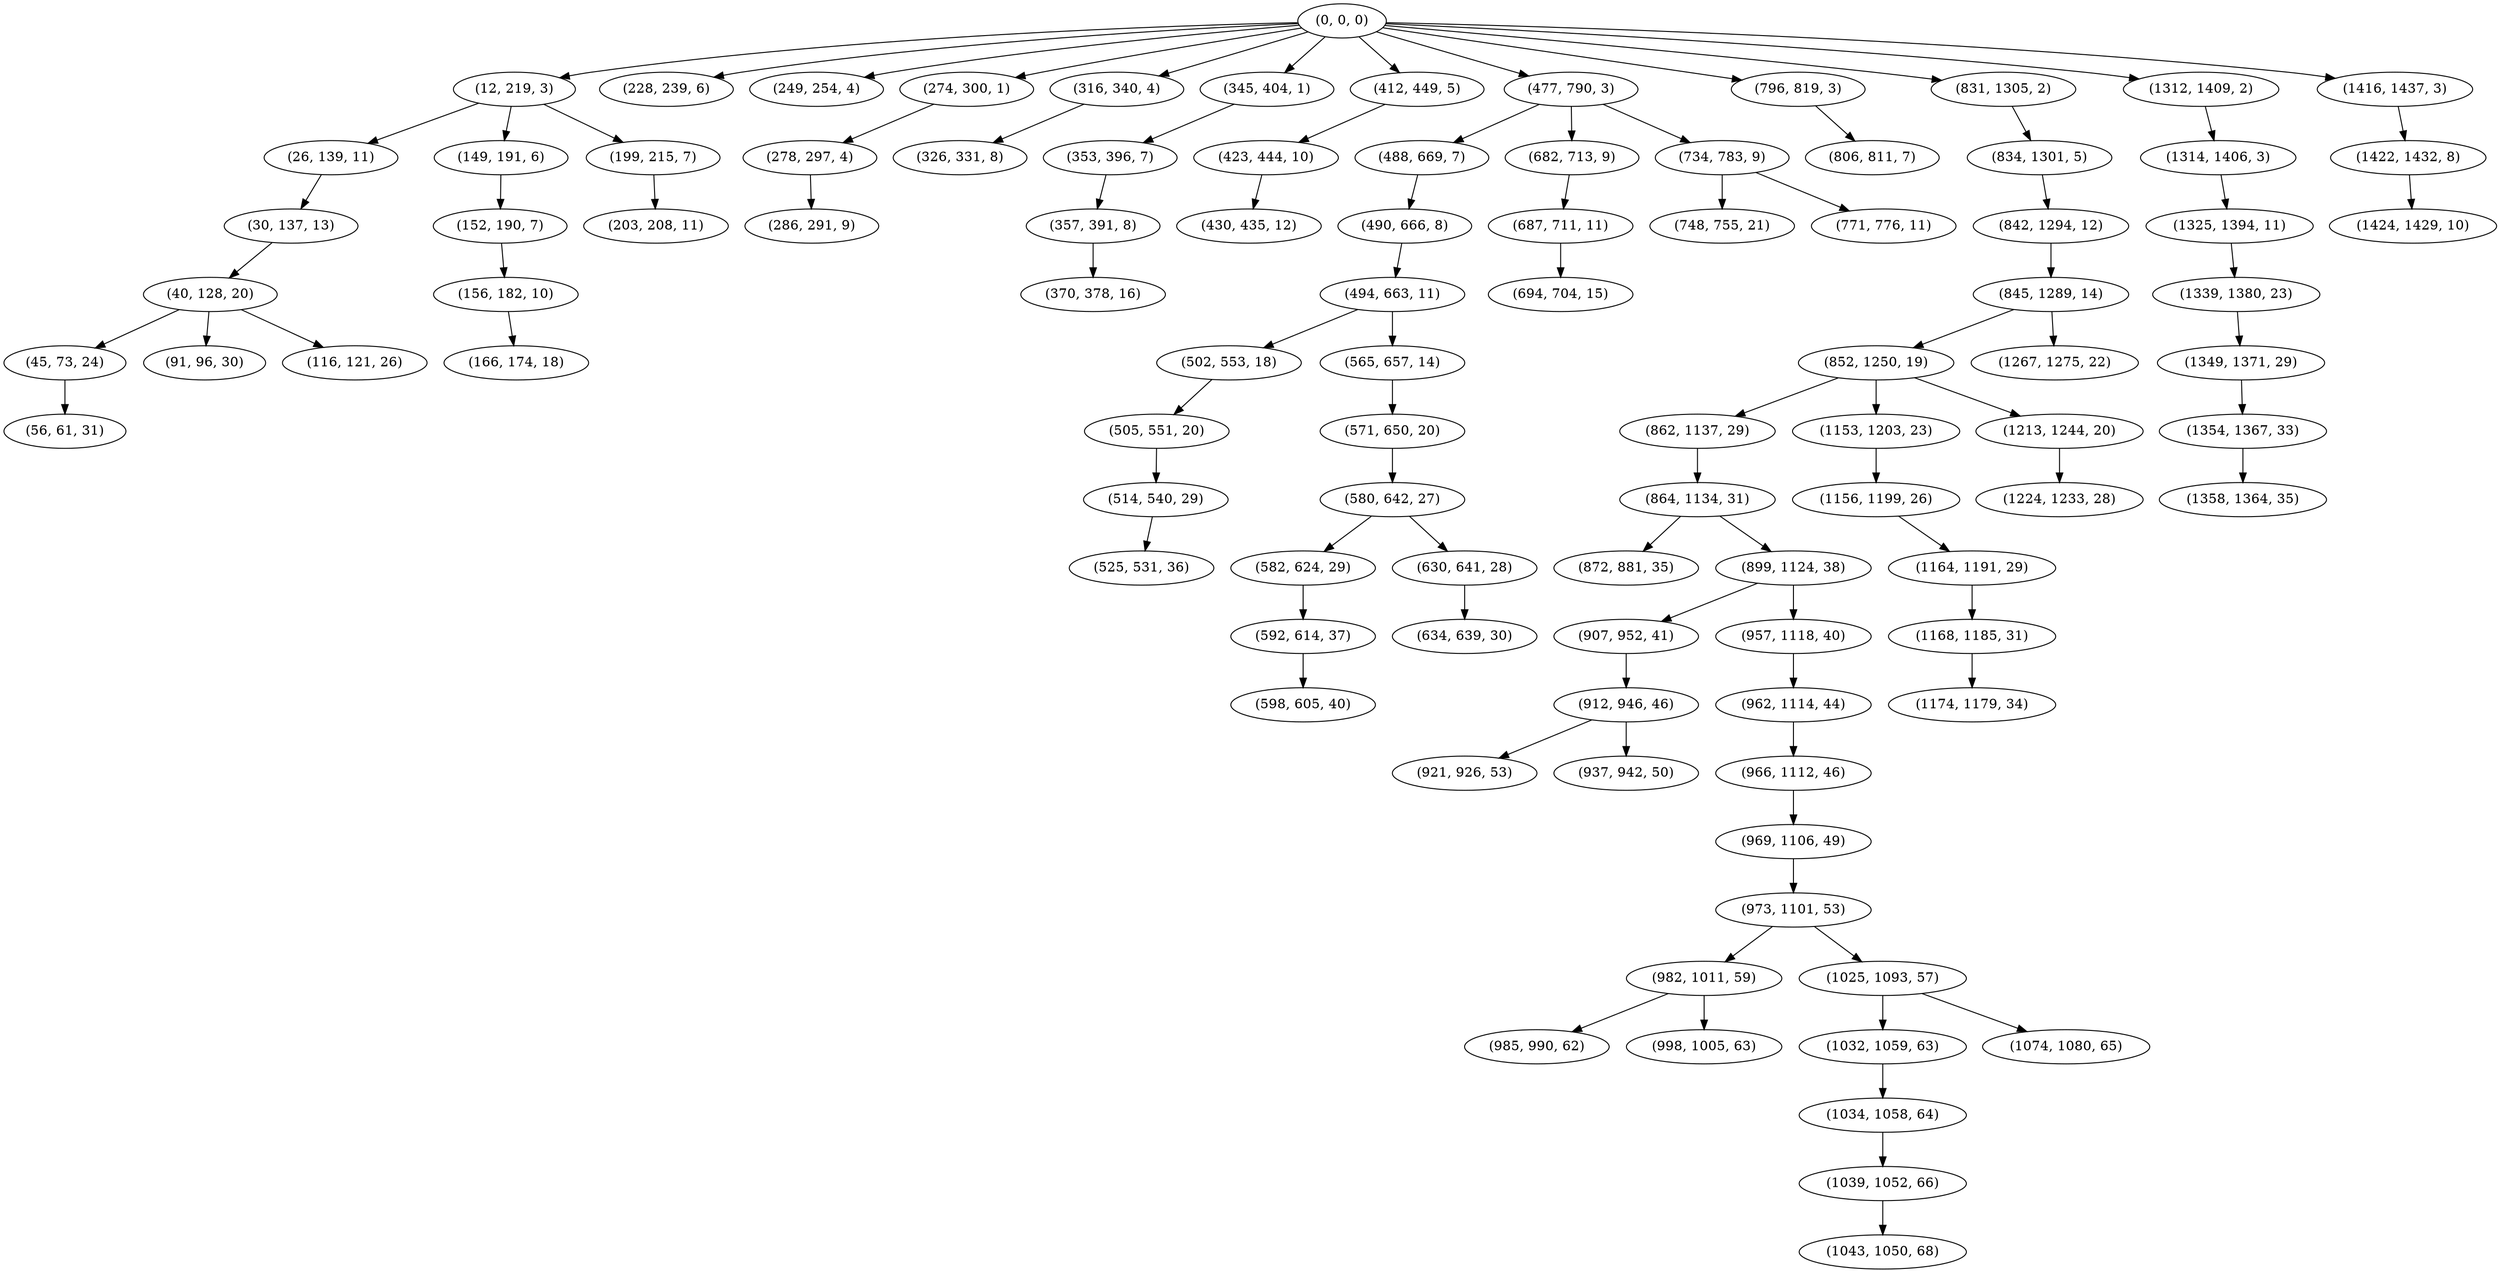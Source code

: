 digraph tree {
    "(0, 0, 0)";
    "(12, 219, 3)";
    "(26, 139, 11)";
    "(30, 137, 13)";
    "(40, 128, 20)";
    "(45, 73, 24)";
    "(56, 61, 31)";
    "(91, 96, 30)";
    "(116, 121, 26)";
    "(149, 191, 6)";
    "(152, 190, 7)";
    "(156, 182, 10)";
    "(166, 174, 18)";
    "(199, 215, 7)";
    "(203, 208, 11)";
    "(228, 239, 6)";
    "(249, 254, 4)";
    "(274, 300, 1)";
    "(278, 297, 4)";
    "(286, 291, 9)";
    "(316, 340, 4)";
    "(326, 331, 8)";
    "(345, 404, 1)";
    "(353, 396, 7)";
    "(357, 391, 8)";
    "(370, 378, 16)";
    "(412, 449, 5)";
    "(423, 444, 10)";
    "(430, 435, 12)";
    "(477, 790, 3)";
    "(488, 669, 7)";
    "(490, 666, 8)";
    "(494, 663, 11)";
    "(502, 553, 18)";
    "(505, 551, 20)";
    "(514, 540, 29)";
    "(525, 531, 36)";
    "(565, 657, 14)";
    "(571, 650, 20)";
    "(580, 642, 27)";
    "(582, 624, 29)";
    "(592, 614, 37)";
    "(598, 605, 40)";
    "(630, 641, 28)";
    "(634, 639, 30)";
    "(682, 713, 9)";
    "(687, 711, 11)";
    "(694, 704, 15)";
    "(734, 783, 9)";
    "(748, 755, 21)";
    "(771, 776, 11)";
    "(796, 819, 3)";
    "(806, 811, 7)";
    "(831, 1305, 2)";
    "(834, 1301, 5)";
    "(842, 1294, 12)";
    "(845, 1289, 14)";
    "(852, 1250, 19)";
    "(862, 1137, 29)";
    "(864, 1134, 31)";
    "(872, 881, 35)";
    "(899, 1124, 38)";
    "(907, 952, 41)";
    "(912, 946, 46)";
    "(921, 926, 53)";
    "(937, 942, 50)";
    "(957, 1118, 40)";
    "(962, 1114, 44)";
    "(966, 1112, 46)";
    "(969, 1106, 49)";
    "(973, 1101, 53)";
    "(982, 1011, 59)";
    "(985, 990, 62)";
    "(998, 1005, 63)";
    "(1025, 1093, 57)";
    "(1032, 1059, 63)";
    "(1034, 1058, 64)";
    "(1039, 1052, 66)";
    "(1043, 1050, 68)";
    "(1074, 1080, 65)";
    "(1153, 1203, 23)";
    "(1156, 1199, 26)";
    "(1164, 1191, 29)";
    "(1168, 1185, 31)";
    "(1174, 1179, 34)";
    "(1213, 1244, 20)";
    "(1224, 1233, 28)";
    "(1267, 1275, 22)";
    "(1312, 1409, 2)";
    "(1314, 1406, 3)";
    "(1325, 1394, 11)";
    "(1339, 1380, 23)";
    "(1349, 1371, 29)";
    "(1354, 1367, 33)";
    "(1358, 1364, 35)";
    "(1416, 1437, 3)";
    "(1422, 1432, 8)";
    "(1424, 1429, 10)";
    "(0, 0, 0)" -> "(12, 219, 3)";
    "(0, 0, 0)" -> "(228, 239, 6)";
    "(0, 0, 0)" -> "(249, 254, 4)";
    "(0, 0, 0)" -> "(274, 300, 1)";
    "(0, 0, 0)" -> "(316, 340, 4)";
    "(0, 0, 0)" -> "(345, 404, 1)";
    "(0, 0, 0)" -> "(412, 449, 5)";
    "(0, 0, 0)" -> "(477, 790, 3)";
    "(0, 0, 0)" -> "(796, 819, 3)";
    "(0, 0, 0)" -> "(831, 1305, 2)";
    "(0, 0, 0)" -> "(1312, 1409, 2)";
    "(0, 0, 0)" -> "(1416, 1437, 3)";
    "(12, 219, 3)" -> "(26, 139, 11)";
    "(12, 219, 3)" -> "(149, 191, 6)";
    "(12, 219, 3)" -> "(199, 215, 7)";
    "(26, 139, 11)" -> "(30, 137, 13)";
    "(30, 137, 13)" -> "(40, 128, 20)";
    "(40, 128, 20)" -> "(45, 73, 24)";
    "(40, 128, 20)" -> "(91, 96, 30)";
    "(40, 128, 20)" -> "(116, 121, 26)";
    "(45, 73, 24)" -> "(56, 61, 31)";
    "(149, 191, 6)" -> "(152, 190, 7)";
    "(152, 190, 7)" -> "(156, 182, 10)";
    "(156, 182, 10)" -> "(166, 174, 18)";
    "(199, 215, 7)" -> "(203, 208, 11)";
    "(274, 300, 1)" -> "(278, 297, 4)";
    "(278, 297, 4)" -> "(286, 291, 9)";
    "(316, 340, 4)" -> "(326, 331, 8)";
    "(345, 404, 1)" -> "(353, 396, 7)";
    "(353, 396, 7)" -> "(357, 391, 8)";
    "(357, 391, 8)" -> "(370, 378, 16)";
    "(412, 449, 5)" -> "(423, 444, 10)";
    "(423, 444, 10)" -> "(430, 435, 12)";
    "(477, 790, 3)" -> "(488, 669, 7)";
    "(477, 790, 3)" -> "(682, 713, 9)";
    "(477, 790, 3)" -> "(734, 783, 9)";
    "(488, 669, 7)" -> "(490, 666, 8)";
    "(490, 666, 8)" -> "(494, 663, 11)";
    "(494, 663, 11)" -> "(502, 553, 18)";
    "(494, 663, 11)" -> "(565, 657, 14)";
    "(502, 553, 18)" -> "(505, 551, 20)";
    "(505, 551, 20)" -> "(514, 540, 29)";
    "(514, 540, 29)" -> "(525, 531, 36)";
    "(565, 657, 14)" -> "(571, 650, 20)";
    "(571, 650, 20)" -> "(580, 642, 27)";
    "(580, 642, 27)" -> "(582, 624, 29)";
    "(580, 642, 27)" -> "(630, 641, 28)";
    "(582, 624, 29)" -> "(592, 614, 37)";
    "(592, 614, 37)" -> "(598, 605, 40)";
    "(630, 641, 28)" -> "(634, 639, 30)";
    "(682, 713, 9)" -> "(687, 711, 11)";
    "(687, 711, 11)" -> "(694, 704, 15)";
    "(734, 783, 9)" -> "(748, 755, 21)";
    "(734, 783, 9)" -> "(771, 776, 11)";
    "(796, 819, 3)" -> "(806, 811, 7)";
    "(831, 1305, 2)" -> "(834, 1301, 5)";
    "(834, 1301, 5)" -> "(842, 1294, 12)";
    "(842, 1294, 12)" -> "(845, 1289, 14)";
    "(845, 1289, 14)" -> "(852, 1250, 19)";
    "(845, 1289, 14)" -> "(1267, 1275, 22)";
    "(852, 1250, 19)" -> "(862, 1137, 29)";
    "(852, 1250, 19)" -> "(1153, 1203, 23)";
    "(852, 1250, 19)" -> "(1213, 1244, 20)";
    "(862, 1137, 29)" -> "(864, 1134, 31)";
    "(864, 1134, 31)" -> "(872, 881, 35)";
    "(864, 1134, 31)" -> "(899, 1124, 38)";
    "(899, 1124, 38)" -> "(907, 952, 41)";
    "(899, 1124, 38)" -> "(957, 1118, 40)";
    "(907, 952, 41)" -> "(912, 946, 46)";
    "(912, 946, 46)" -> "(921, 926, 53)";
    "(912, 946, 46)" -> "(937, 942, 50)";
    "(957, 1118, 40)" -> "(962, 1114, 44)";
    "(962, 1114, 44)" -> "(966, 1112, 46)";
    "(966, 1112, 46)" -> "(969, 1106, 49)";
    "(969, 1106, 49)" -> "(973, 1101, 53)";
    "(973, 1101, 53)" -> "(982, 1011, 59)";
    "(973, 1101, 53)" -> "(1025, 1093, 57)";
    "(982, 1011, 59)" -> "(985, 990, 62)";
    "(982, 1011, 59)" -> "(998, 1005, 63)";
    "(1025, 1093, 57)" -> "(1032, 1059, 63)";
    "(1025, 1093, 57)" -> "(1074, 1080, 65)";
    "(1032, 1059, 63)" -> "(1034, 1058, 64)";
    "(1034, 1058, 64)" -> "(1039, 1052, 66)";
    "(1039, 1052, 66)" -> "(1043, 1050, 68)";
    "(1153, 1203, 23)" -> "(1156, 1199, 26)";
    "(1156, 1199, 26)" -> "(1164, 1191, 29)";
    "(1164, 1191, 29)" -> "(1168, 1185, 31)";
    "(1168, 1185, 31)" -> "(1174, 1179, 34)";
    "(1213, 1244, 20)" -> "(1224, 1233, 28)";
    "(1312, 1409, 2)" -> "(1314, 1406, 3)";
    "(1314, 1406, 3)" -> "(1325, 1394, 11)";
    "(1325, 1394, 11)" -> "(1339, 1380, 23)";
    "(1339, 1380, 23)" -> "(1349, 1371, 29)";
    "(1349, 1371, 29)" -> "(1354, 1367, 33)";
    "(1354, 1367, 33)" -> "(1358, 1364, 35)";
    "(1416, 1437, 3)" -> "(1422, 1432, 8)";
    "(1422, 1432, 8)" -> "(1424, 1429, 10)";
}
